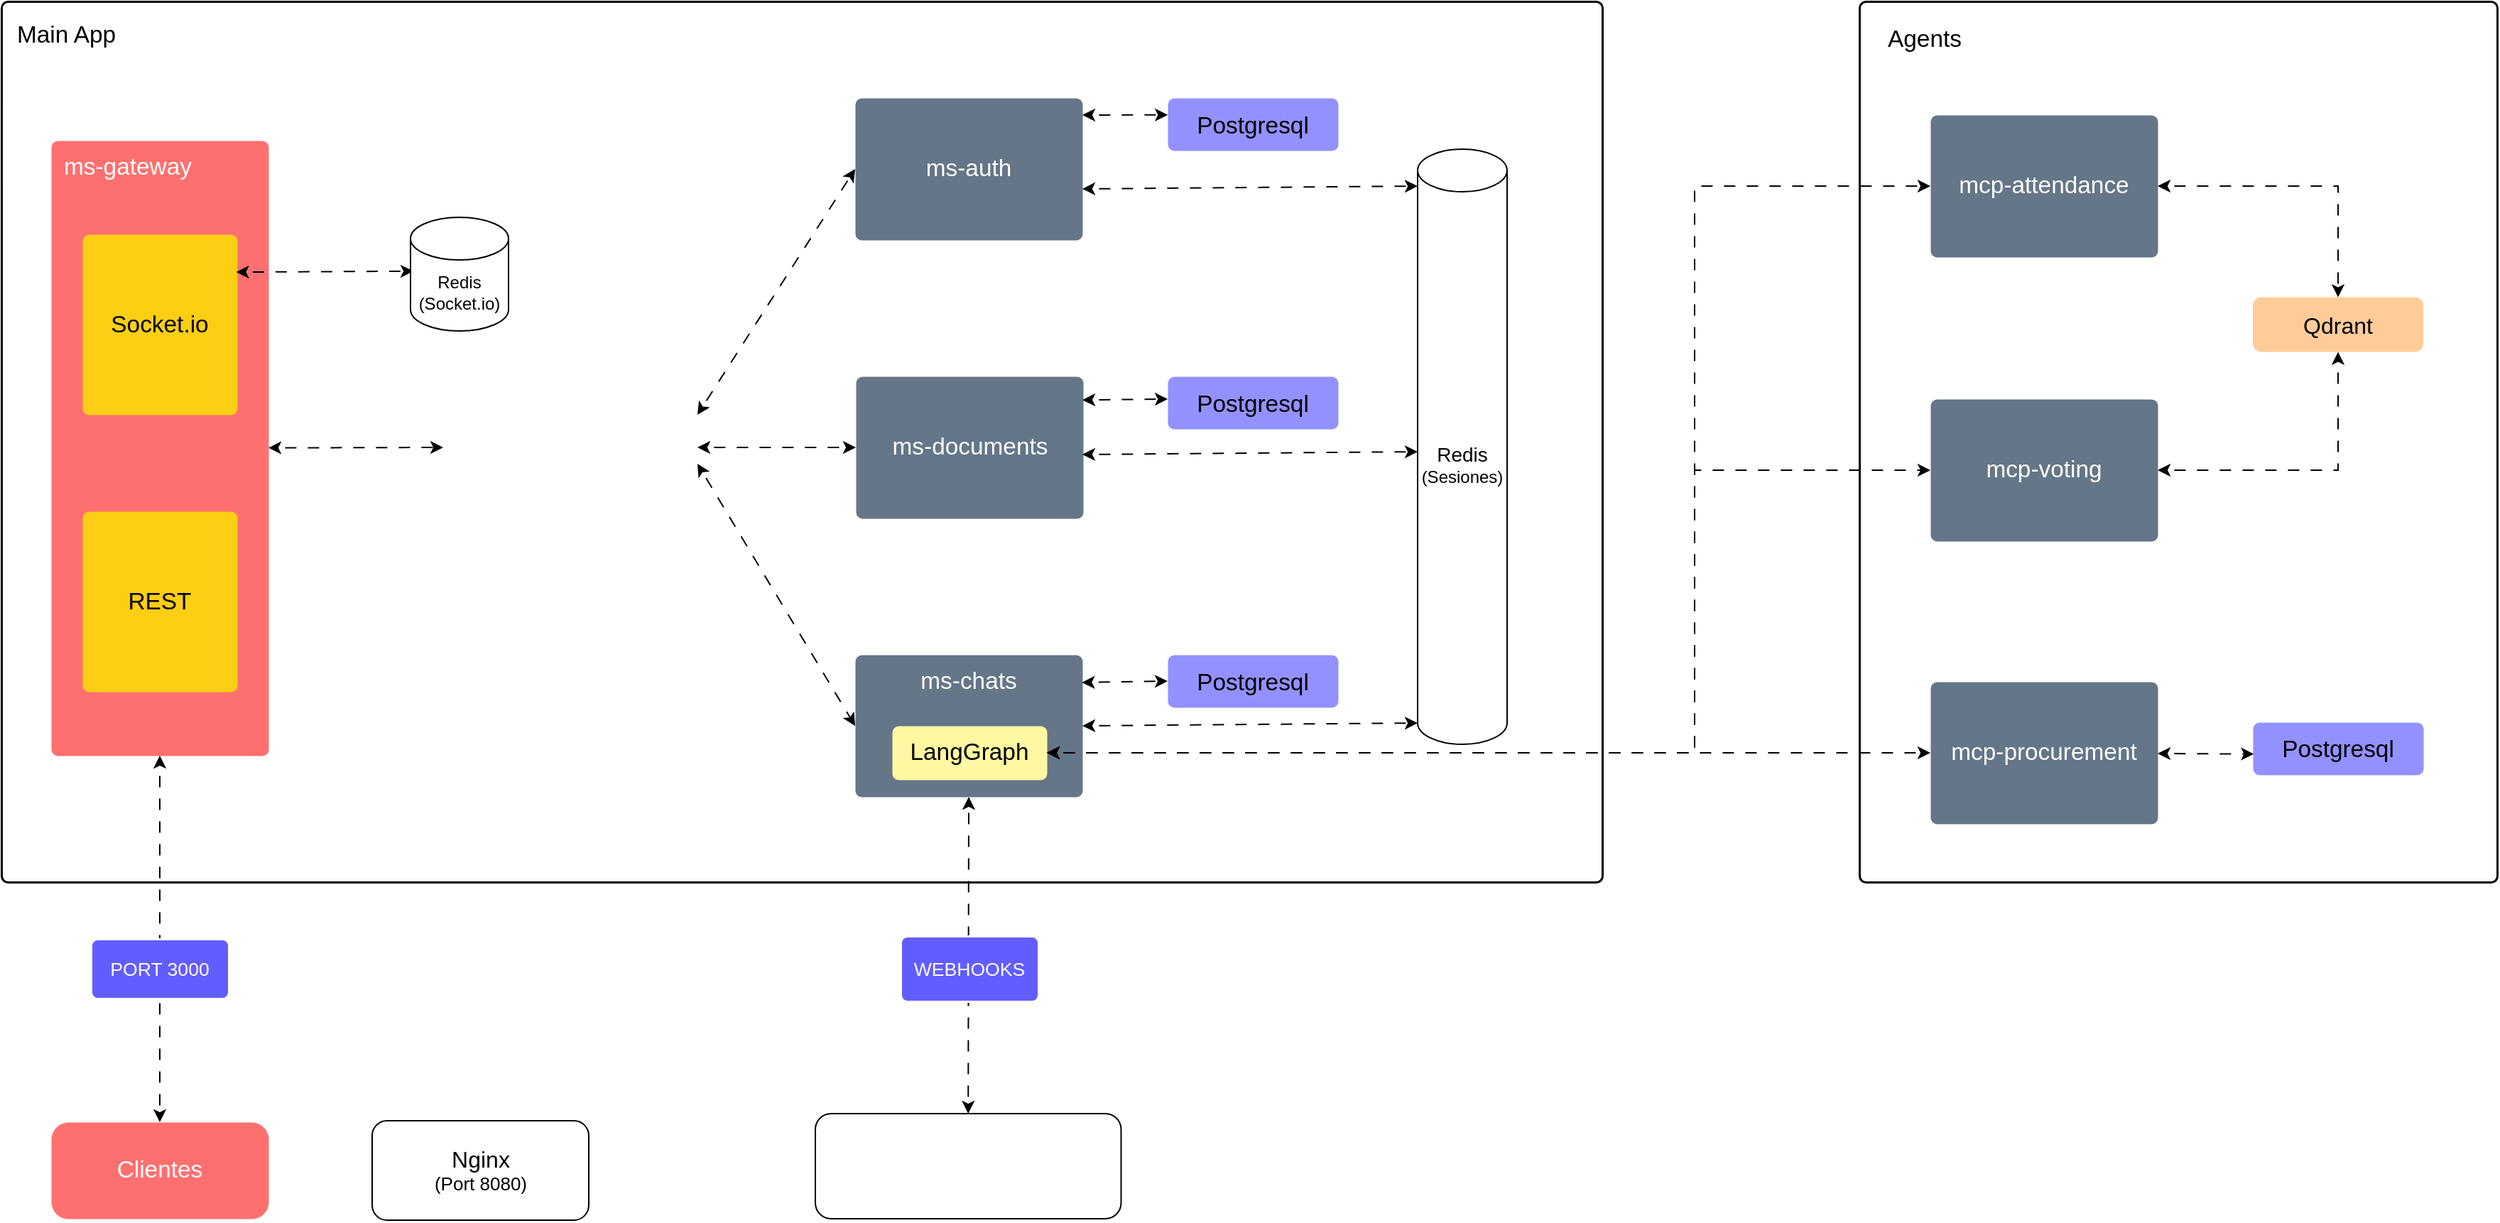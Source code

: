 <mxfile>
    <diagram name="Página-1" id="Vq99Ms_KkJOUKtjacHWf">
        <mxGraphModel dx="2200" dy="797" grid="0" gridSize="10" guides="0" tooltips="1" connect="1" arrows="1" fold="1" page="0" pageScale="1" pageWidth="827" pageHeight="1169" math="0" shadow="0">
            <root>
                <mxCell id="0"/>
                <mxCell id="1" parent="0"/>
                <mxCell id="nUzkdtZB0xW63iCa-Nw7-1" value="" style="html=1;overflow=block;blockSpacing=1;whiteSpace=wrap;fontSize=13;spacing=3.8;strokeOpacity=100;fillOpacity=100;rounded=1;absoluteArcSize=1;arcSize=9;fillColor=none;fixDash=1;strokeWidth=1.5;lucidId=JnLc.ZpfNVHS;container=0;collapsible=0;strokeColor=default;fontStyle=0" parent="1" vertex="1">
                    <mxGeometry x="-800" y="90" width="1127" height="620" as="geometry"/>
                </mxCell>
                <mxCell id="bIOdSwPcDAfTuEVSarzd-9" value="" style="endArrow=classic;startArrow=classic;html=1;rounded=0;exitX=0.5;exitY=0;exitDx=0;exitDy=0;entryX=0.5;entryY=1;entryDx=0;entryDy=0;flowAnimation=1;" parent="1" source="NRNRq8OHyKzjC0IbYxwc-1" target="nUzkdtZB0xW63iCa-Nw7-20" edge="1">
                    <mxGeometry width="50" height="50" relative="1" as="geometry">
                        <mxPoint x="-199" y="530" as="sourcePoint"/>
                        <mxPoint x="-149" y="480" as="targetPoint"/>
                    </mxGeometry>
                </mxCell>
                <mxCell id="bIOdSwPcDAfTuEVSarzd-5" value="" style="endArrow=classic;startArrow=classic;html=1;rounded=0;exitX=0.5;exitY=0;exitDx=0;exitDy=0;entryX=0.5;entryY=1;entryDx=0;entryDy=0;shadow=0;flowAnimation=1;" parent="1" source="nUzkdtZB0xW63iCa-Nw7-3" target="nUzkdtZB0xW63iCa-Nw7-4" edge="1">
                    <mxGeometry width="50" height="50" relative="1" as="geometry">
                        <mxPoint x="-209" y="530" as="sourcePoint"/>
                        <mxPoint x="-159" y="480" as="targetPoint"/>
                    </mxGeometry>
                </mxCell>
                <mxCell id="NRNRq8OHyKzjC0IbYxwc-1" value="" style="rounded=1;whiteSpace=wrap;html=1;fillColor=none;" parent="1" vertex="1">
                    <mxGeometry x="-227" y="873" width="215.25" height="74" as="geometry"/>
                </mxCell>
                <mxCell id="nUzkdtZB0xW63iCa-Nw7-3" value="Clientes" style="html=1;overflow=block;blockSpacing=1;whiteSpace=wrap;fontSize=16.7;fontColor=#ffffff;fontStyle=0;align=center;spacing=9;strokeOpacity=0;fillOpacity=100;rounded=1;absoluteArcSize=1;arcSize=24;fillColor=#fe7070;strokeWidth=1.5;lucidId=RmLct_.-iw2U;strokeColor=default;" parent="1" vertex="1">
                    <mxGeometry x="-765" y="879" width="153" height="68" as="geometry"/>
                </mxCell>
                <mxCell id="nUzkdtZB0xW63iCa-Nw7-4" value="ms-gateway" style="html=1;overflow=block;blockSpacing=1;whiteSpace=wrap;fontSize=16.7;fontColor=#ffffff;fontStyle=0;align=left;spacing=9;verticalAlign=top;strokeOpacity=0;fillOpacity=100;rounded=1;absoluteArcSize=1;arcSize=9;fillColor=#fe7070;strokeWidth=1.5;lucidId=-nLctIyqQpKD;" parent="1" vertex="1">
                    <mxGeometry x="-765" y="188" width="153" height="433" as="geometry"/>
                </mxCell>
                <mxCell id="nUzkdtZB0xW63iCa-Nw7-6" value="PORT 3000" style="html=1;overflow=block;blockSpacing=1;whiteSpace=wrap;fontSize=13.3;fontColor=#ffffff;fontStyle=0;align=center;spacing=9;verticalAlign=middle;strokeColor=#ffffff;strokeOpacity=100;fillOpacity=100;rounded=1;absoluteArcSize=1;arcSize=9;fillColor=#635dff;strokeWidth=1.5;lucidId=1pLclZ~fW~v9;" parent="1" vertex="1">
                    <mxGeometry x="-737" y="750" width="97" height="42" as="geometry"/>
                </mxCell>
                <mxCell id="nUzkdtZB0xW63iCa-Nw7-13" value="" style="html=1;overflow=block;blockSpacing=1;whiteSpace=wrap;shape=image;fontSize=13;spacing=0;strokeColor=none;strokeOpacity=100;rounded=1;absoluteArcSize=1;arcSize=9;strokeWidth=0;image=https://images.lucid.app/images/39a74699-c532-4a9b-a638-7d78ca7f8116/content;imageAspect=0;lucidId=dULcUWT8Teqr;fontStyle=0;clipPath=inset(16% 25.67% 39.33% 27.67%);aspect=fixed;" parent="1" vertex="1">
                    <mxGeometry x="-105" y="884.5" width="53.28" height="51" as="geometry"/>
                </mxCell>
                <mxCell id="nUzkdtZB0xW63iCa-Nw7-18" value="REST" style="html=1;overflow=block;blockSpacing=1;whiteSpace=wrap;fontSize=16.7;fontStyle=0;align=center;spacing=9;strokeOpacity=0;fillOpacity=100;rounded=1;absoluteArcSize=1;arcSize=9;fillColor=#fcce14;strokeWidth=1.5;lucidId=HZ4c7lAVyPyr;" parent="1" vertex="1">
                    <mxGeometry x="-743" y="449" width="109" height="127" as="geometry"/>
                </mxCell>
                <mxCell id="nUzkdtZB0xW63iCa-Nw7-19" value="Socket.io" style="html=1;overflow=block;blockSpacing=1;whiteSpace=wrap;fontSize=16.7;fontStyle=0;align=center;spacing=9;verticalAlign=middle;strokeOpacity=0;fillOpacity=100;rounded=1;absoluteArcSize=1;arcSize=9;fillColor=#fcce14;strokeWidth=1.5;lucidId=x74cnt7NlLuL;" parent="1" vertex="1">
                    <mxGeometry x="-743" y="254" width="109" height="127" as="geometry"/>
                </mxCell>
                <mxCell id="nUzkdtZB0xW63iCa-Nw7-20" value="ms-chats" style="html=1;overflow=block;blockSpacing=1;whiteSpace=wrap;fontSize=16.7;fontColor=#ffffff;fontStyle=0;align=center;spacing=9;verticalAlign=top;strokeOpacity=0;fillOpacity=100;rounded=1;absoluteArcSize=1;arcSize=9;fillColor=#647687;strokeWidth=1.5;lucidId=fALc.GhtOYFA;strokeColor=#314354;" parent="1" vertex="1">
                    <mxGeometry x="-199" y="550" width="160" height="100" as="geometry"/>
                </mxCell>
                <mxCell id="nUzkdtZB0xW63iCa-Nw7-23" value="LangGraph" style="html=1;overflow=block;blockSpacing=1;whiteSpace=wrap;fontSize=16.7;fontStyle=0;align=center;spacing=9;verticalAlign=top;strokeOpacity=0;fillOpacity=100;rounded=1;absoluteArcSize=1;arcSize=9;fillColor=#fff7a1;strokeWidth=1.5;lucidId=Uv5cd.NyrXPX;" parent="1" vertex="1">
                    <mxGeometry x="-173" y="600" width="109" height="38" as="geometry"/>
                </mxCell>
                <mxCell id="nUzkdtZB0xW63iCa-Nw7-29" value="" style="html=1;overflow=block;blockSpacing=1;whiteSpace=wrap;fontSize=13;align=center;spacing=3.8;strokeOpacity=100;fillOpacity=100;rounded=1;absoluteArcSize=1;arcSize=9;fillColor=none;fixDash=1;strokeWidth=1.5;lucidId=v2LcKO9BX8t_;fontStyle=0" parent="1" vertex="1">
                    <mxGeometry x="508" y="90" width="449" height="620" as="geometry"/>
                </mxCell>
                <mxCell id="nUzkdtZB0xW63iCa-Nw7-30" value="Agents" style="html=1;overflow=block;blockSpacing=1;whiteSpace=wrap;fontSize=16.7;fontStyle=0;align=left;spacing=0;verticalAlign=middle;strokeOpacity=100;rounded=1;absoluteArcSize=1;arcSize=9;fillColor=none;strokeWidth=NaN;lucidId=v2Lc4-h5E1sQ;strokeColor=none;" parent="1" vertex="1">
                    <mxGeometry x="528" y="90" width="132" height="53" as="geometry"/>
                </mxCell>
                <mxCell id="nUzkdtZB0xW63iCa-Nw7-56" value="Qdrant" style="rounded=1;whiteSpace=wrap;html=1;fontSize=16;fillColor=#ffcc99;strokeColor=none;fontStyle=0" parent="1" vertex="1">
                    <mxGeometry x="785" y="298.25" width="120" height="38.5" as="geometry"/>
                </mxCell>
                <mxCell id="nUzkdtZB0xW63iCa-Nw7-60" value="&lt;font style=&quot;font-size: 16px;&quot;&gt;Nginx&lt;/font&gt;&lt;div&gt;&lt;div&gt;(Port 8080)&lt;/div&gt;&lt;/div&gt;" style="rounded=1;whiteSpace=wrap;html=1;fontSize=13;fontStyle=0;" parent="1" vertex="1">
                    <mxGeometry x="-539" y="878" width="152.5" height="70" as="geometry"/>
                </mxCell>
                <mxCell id="NRNRq8OHyKzjC0IbYxwc-2" value="" style="shape=image;verticalLabelPosition=bottom;labelBackgroundColor=default;verticalAlign=top;aspect=fixed;imageAspect=0;image=https://upload.wikimedia.org/wikipedia/commons/thumb/8/82/Telegram_logo.svg/2048px-Telegram_logo.svg.png;" parent="1" vertex="1">
                    <mxGeometry x="-185" y="888.25" width="43.5" height="43.5" as="geometry"/>
                </mxCell>
                <mxCell id="nUzkdtZB0xW63iCa-Nw7-2" value="Main App" style="html=1;overflow=block;blockSpacing=1;whiteSpace=wrap;fontSize=16.7;fontStyle=0;align=left;spacing=0;strokeOpacity=100;rounded=1;absoluteArcSize=1;arcSize=9;fillColor=none;strokeWidth=NaN;lucidId=2wLcyC94Hy3G;strokeColor=none;" parent="1" vertex="1">
                    <mxGeometry x="-789" y="90" width="131" height="48.53" as="geometry"/>
                </mxCell>
                <mxCell id="nUzkdtZB0xW63iCa-Nw7-17" value="Postgresql" style="html=1;overflow=block;blockSpacing=1;whiteSpace=wrap;fontSize=16.7;fontStyle=0;align=center;spacing=9;strokeOpacity=0;fillOpacity=100;rounded=1;absoluteArcSize=1;arcSize=9;fillColor=#9391ff;strokeWidth=1.5;lucidId=wK5c~Pdr7-m1;" parent="1" vertex="1">
                    <mxGeometry x="21" y="550" width="120" height="37" as="geometry"/>
                </mxCell>
                <mxCell id="nUzkdtZB0xW63iCa-Nw7-26" value="Postgresql" style="html=1;overflow=block;blockSpacing=1;whiteSpace=wrap;fontSize=16.7;fontStyle=0;align=center;spacing=9;strokeOpacity=0;fillOpacity=100;rounded=1;absoluteArcSize=1;arcSize=9;fillColor=#9391ff;strokeWidth=1.5;lucidId=7Q5c18RX_lc8;" parent="1" vertex="1">
                    <mxGeometry x="21" y="158" width="120" height="37" as="geometry"/>
                </mxCell>
                <mxCell id="nUzkdtZB0xW63iCa-Nw7-11" value="ms-auth" style="html=1;overflow=block;blockSpacing=1;whiteSpace=wrap;fontSize=16.7;fontColor=#ffffff;fontStyle=0;align=center;spacing=9;verticalAlign=middle;strokeOpacity=0;fillOpacity=100;rounded=1;absoluteArcSize=1;arcSize=9;fillColor=#647687;strokeWidth=1.5;lucidId=zFLcMGYKQzSj;strokeColor=#314354;" parent="1" vertex="1">
                    <mxGeometry x="-199" y="158" width="160" height="100" as="geometry"/>
                </mxCell>
                <mxCell id="aWs9ds0aOqHGxszM1Bms-2" value="ms-documents" style="html=1;overflow=block;blockSpacing=1;whiteSpace=wrap;fontSize=16.7;fontColor=#ffffff;fontStyle=0;align=center;spacing=9;verticalAlign=middle;strokeOpacity=0;fillOpacity=100;rounded=1;absoluteArcSize=1;arcSize=9;fillColor=#647687;strokeWidth=1.5;lucidId=zFLcMGYKQzSj;strokeColor=#314354;" parent="1" vertex="1">
                    <mxGeometry x="-198.5" y="354" width="160" height="100" as="geometry"/>
                </mxCell>
                <mxCell id="aWs9ds0aOqHGxszM1Bms-6" value="Postgresql" style="html=1;overflow=block;blockSpacing=1;whiteSpace=wrap;fontSize=16.7;fontStyle=0;align=center;spacing=9;strokeOpacity=0;fillOpacity=100;rounded=1;absoluteArcSize=1;arcSize=9;fillColor=#9391ff;strokeWidth=1.5;lucidId=7Q5c18RX_lc8;" parent="1" vertex="1">
                    <mxGeometry x="21" y="354" width="120" height="37" as="geometry"/>
                </mxCell>
                <mxCell id="nUzkdtZB0xW63iCa-Nw7-9" value="" style="html=1;overflow=block;blockSpacing=1;whiteSpace=wrap;shape=image;fontSize=13;spacing=0;strokeColor=none;strokeOpacity=0;rounded=1;absoluteArcSize=1;arcSize=9;strokeWidth=0;image=https://images.lucid.app/images/ae4e89b2-02f5-4e97-ba42-690f64125aed/content;imageAspect=0;lucidId=~rLc3KaBmfgj;fontStyle=0" parent="1" vertex="1">
                    <mxGeometry x="-489" y="381" width="179" height="46" as="geometry"/>
                </mxCell>
                <mxCell id="bIOdSwPcDAfTuEVSarzd-4" value="" style="endArrow=classic;startArrow=classic;html=1;rounded=0;entryX=0;entryY=0.5;entryDx=0;entryDy=0;flowAnimation=1;" parent="1" source="nUzkdtZB0xW63iCa-Nw7-4" target="nUzkdtZB0xW63iCa-Nw7-9" edge="1">
                    <mxGeometry width="50" height="50" relative="1" as="geometry">
                        <mxPoint x="-599" y="410" as="sourcePoint"/>
                        <mxPoint x="-549" y="360" as="targetPoint"/>
                    </mxGeometry>
                </mxCell>
                <mxCell id="bIOdSwPcDAfTuEVSarzd-6" value="" style="endArrow=classic;startArrow=classic;html=1;rounded=0;entryX=0;entryY=0.5;entryDx=0;entryDy=0;exitX=1;exitY=0;exitDx=0;exitDy=0;flowAnimation=1;" parent="1" source="nUzkdtZB0xW63iCa-Nw7-9" target="nUzkdtZB0xW63iCa-Nw7-11" edge="1">
                    <mxGeometry width="50" height="50" relative="1" as="geometry">
                        <mxPoint x="-309" y="400" as="sourcePoint"/>
                        <mxPoint x="-259" y="350" as="targetPoint"/>
                    </mxGeometry>
                </mxCell>
                <mxCell id="bIOdSwPcDAfTuEVSarzd-7" value="" style="endArrow=classic;startArrow=classic;html=1;rounded=0;entryX=0;entryY=0.5;entryDx=0;entryDy=0;exitX=1;exitY=0.5;exitDx=0;exitDy=0;flowAnimation=1;" parent="1" source="nUzkdtZB0xW63iCa-Nw7-9" target="aWs9ds0aOqHGxszM1Bms-2" edge="1">
                    <mxGeometry width="50" height="50" relative="1" as="geometry">
                        <mxPoint x="-239" y="546" as="sourcePoint"/>
                        <mxPoint x="-128" y="380" as="targetPoint"/>
                    </mxGeometry>
                </mxCell>
                <mxCell id="bIOdSwPcDAfTuEVSarzd-8" value="" style="endArrow=classic;startArrow=classic;html=1;rounded=0;entryX=0;entryY=0.5;entryDx=0;entryDy=0;exitX=1;exitY=0.75;exitDx=0;exitDy=0;flowAnimation=1;" parent="1" source="nUzkdtZB0xW63iCa-Nw7-9" target="nUzkdtZB0xW63iCa-Nw7-20" edge="1">
                    <mxGeometry width="50" height="50" relative="1" as="geometry">
                        <mxPoint x="-179" y="520" as="sourcePoint"/>
                        <mxPoint x="-67" y="520" as="targetPoint"/>
                    </mxGeometry>
                </mxCell>
                <mxCell id="bIOdSwPcDAfTuEVSarzd-10" value="" style="endArrow=classic;startArrow=classic;html=1;rounded=0;entryX=0;entryY=0.5;entryDx=0;entryDy=0;flowAnimation=1;exitX=0.998;exitY=0.195;exitDx=0;exitDy=0;exitPerimeter=0;" parent="1" source="nUzkdtZB0xW63iCa-Nw7-20" target="nUzkdtZB0xW63iCa-Nw7-17" edge="1">
                    <mxGeometry width="50" height="50" relative="1" as="geometry">
                        <mxPoint x="-49" y="580" as="sourcePoint"/>
                        <mxPoint x="1" y="530" as="targetPoint"/>
                    </mxGeometry>
                </mxCell>
                <mxCell id="bIOdSwPcDAfTuEVSarzd-12" value="" style="endArrow=classic;startArrow=classic;html=1;rounded=0;entryX=0.001;entryY=0.431;entryDx=0;entryDy=0;exitX=0.997;exitY=0.166;exitDx=0;exitDy=0;flowAnimation=1;exitPerimeter=0;entryPerimeter=0;" parent="1" source="aWs9ds0aOqHGxszM1Bms-2" target="aWs9ds0aOqHGxszM1Bms-6" edge="1">
                    <mxGeometry width="50" height="50" relative="1" as="geometry">
                        <mxPoint x="11" y="640" as="sourcePoint"/>
                        <mxPoint x="81" y="640" as="targetPoint"/>
                    </mxGeometry>
                </mxCell>
                <mxCell id="bIOdSwPcDAfTuEVSarzd-14" value="" style="endArrow=classic;startArrow=classic;html=1;rounded=0;entryX=0.001;entryY=0.321;entryDx=0;entryDy=0;exitX=1;exitY=0.12;exitDx=0;exitDy=0;flowAnimation=1;exitPerimeter=0;entryPerimeter=0;" parent="1" source="nUzkdtZB0xW63iCa-Nw7-11" target="nUzkdtZB0xW63iCa-Nw7-26" edge="1">
                    <mxGeometry width="50" height="50" relative="1" as="geometry">
                        <mxPoint x="-46" y="189" as="sourcePoint"/>
                        <mxPoint x="14" y="188" as="targetPoint"/>
                    </mxGeometry>
                </mxCell>
                <mxCell id="nUzkdtZB0xW63iCa-Nw7-15" value="WEBHOOKS" style="html=1;overflow=block;blockSpacing=1;whiteSpace=wrap;fontSize=13.3;fontColor=#ffffff;fontStyle=0;align=center;spacing=9;verticalAlign=middle;strokeColor=#ffffff;strokeOpacity=100;fillOpacity=100;rounded=1;absoluteArcSize=1;arcSize=9;fillColor=#635dff;strokeWidth=1.5;lucidId=jc5cG-lgkJSh;" parent="1" vertex="1">
                    <mxGeometry x="-167" y="748" width="97" height="46" as="geometry"/>
                </mxCell>
                <mxCell id="bIOdSwPcDAfTuEVSarzd-16" value="Postgresql" style="html=1;overflow=block;blockSpacing=1;whiteSpace=wrap;fontSize=16.7;fontStyle=0;align=center;spacing=9;strokeOpacity=0;fillOpacity=100;rounded=1;absoluteArcSize=1;arcSize=9;fillColor=#9391ff;strokeWidth=1.5;lucidId=wK5c~Pdr7-m1;" parent="1" vertex="1">
                    <mxGeometry x="785" y="597.5" width="120" height="37" as="geometry"/>
                </mxCell>
                <mxCell id="bIOdSwPcDAfTuEVSarzd-18" value="mcp-procurement" style="html=1;overflow=block;blockSpacing=1;whiteSpace=wrap;fontSize=16.7;fontColor=#ffffff;fontStyle=0;align=center;spacing=9;verticalAlign=middle;strokeOpacity=0;fillOpacity=100;rounded=1;absoluteArcSize=1;arcSize=9;fillColor=#647687;strokeWidth=1.5;lucidId=zFLcMGYKQzSj;strokeColor=#314354;" parent="1" vertex="1">
                    <mxGeometry x="558" y="569" width="160" height="100" as="geometry"/>
                </mxCell>
                <mxCell id="bIOdSwPcDAfTuEVSarzd-19" value="mcp-voting" style="html=1;overflow=block;blockSpacing=1;whiteSpace=wrap;fontSize=16.7;fontColor=#ffffff;fontStyle=0;align=center;spacing=9;verticalAlign=middle;strokeOpacity=0;fillOpacity=100;rounded=1;absoluteArcSize=1;arcSize=9;fillColor=#647687;strokeWidth=1.5;lucidId=zFLcMGYKQzSj;strokeColor=#314354;" parent="1" vertex="1">
                    <mxGeometry x="558" y="370" width="160" height="100" as="geometry"/>
                </mxCell>
                <mxCell id="bIOdSwPcDAfTuEVSarzd-20" value="mcp-attendance" style="html=1;overflow=block;blockSpacing=1;whiteSpace=wrap;fontSize=16.7;fontColor=#ffffff;fontStyle=0;align=center;spacing=9;verticalAlign=middle;strokeOpacity=0;fillOpacity=100;rounded=1;absoluteArcSize=1;arcSize=9;fillColor=#647687;strokeWidth=1.5;lucidId=zFLcMGYKQzSj;strokeColor=#314354;" parent="1" vertex="1">
                    <mxGeometry x="558" y="170" width="160" height="100" as="geometry"/>
                </mxCell>
                <mxCell id="bIOdSwPcDAfTuEVSarzd-22" value="" style="endArrow=classic;startArrow=classic;html=1;rounded=0;exitX=1;exitY=0.5;exitDx=0;exitDy=0;edgeStyle=elbowEdgeStyle;flowAnimation=1;" parent="1" source="nUzkdtZB0xW63iCa-Nw7-23" target="bIOdSwPcDAfTuEVSarzd-20" edge="1">
                    <mxGeometry width="50" height="50" relative="1" as="geometry">
                        <mxPoint x="241" y="640" as="sourcePoint"/>
                        <mxPoint x="291" y="590" as="targetPoint"/>
                        <Array as="points">
                            <mxPoint x="392" y="420"/>
                        </Array>
                    </mxGeometry>
                </mxCell>
                <mxCell id="bIOdSwPcDAfTuEVSarzd-23" value="" style="endArrow=classic;startArrow=classic;html=1;rounded=0;edgeStyle=elbowEdgeStyle;flowAnimation=1;entryX=0;entryY=0.5;entryDx=0;entryDy=0;exitX=1;exitY=0.5;exitDx=0;exitDy=0;" parent="1" source="nUzkdtZB0xW63iCa-Nw7-23" target="bIOdSwPcDAfTuEVSarzd-19" edge="1">
                    <mxGeometry width="50" height="50" relative="1" as="geometry">
                        <mxPoint x="-59" y="620" as="sourcePoint"/>
                        <mxPoint x="816" y="590" as="targetPoint"/>
                        <Array as="points">
                            <mxPoint x="392" y="523"/>
                        </Array>
                    </mxGeometry>
                </mxCell>
                <mxCell id="bIOdSwPcDAfTuEVSarzd-24" value="" style="endArrow=classic;startArrow=classic;html=1;rounded=0;edgeStyle=elbowEdgeStyle;flowAnimation=1;entryX=0;entryY=0.5;entryDx=0;entryDy=0;exitX=1;exitY=0.5;exitDx=0;exitDy=0;" parent="1" source="nUzkdtZB0xW63iCa-Nw7-23" target="bIOdSwPcDAfTuEVSarzd-18" edge="1">
                    <mxGeometry width="50" height="50" relative="1" as="geometry">
                        <mxPoint x="291" y="770" as="sourcePoint"/>
                        <mxPoint x="916" y="460" as="targetPoint"/>
                        <Array as="points"/>
                    </mxGeometry>
                </mxCell>
                <mxCell id="bIOdSwPcDAfTuEVSarzd-25" value="" style="endArrow=classic;startArrow=classic;html=1;rounded=0;edgeStyle=orthogonalEdgeStyle;flowAnimation=1;exitX=1;exitY=0.5;exitDx=0;exitDy=0;entryX=0.5;entryY=0;entryDx=0;entryDy=0;" parent="1" source="bIOdSwPcDAfTuEVSarzd-20" target="nUzkdtZB0xW63iCa-Nw7-56" edge="1">
                    <mxGeometry width="50" height="50" relative="1" as="geometry">
                        <mxPoint x="508" y="649" as="sourcePoint"/>
                        <mxPoint x="1013" y="450" as="targetPoint"/>
                    </mxGeometry>
                </mxCell>
                <mxCell id="bIOdSwPcDAfTuEVSarzd-26" value="" style="endArrow=classic;startArrow=classic;html=1;rounded=0;edgeStyle=orthogonalEdgeStyle;flowAnimation=1;exitX=1;exitY=0.5;exitDx=0;exitDy=0;" parent="1" source="bIOdSwPcDAfTuEVSarzd-19" target="nUzkdtZB0xW63iCa-Nw7-56" edge="1">
                    <mxGeometry width="50" height="50" relative="1" as="geometry">
                        <mxPoint x="838" y="370" as="sourcePoint"/>
                        <mxPoint x="965" y="448" as="targetPoint"/>
                    </mxGeometry>
                </mxCell>
                <mxCell id="bIOdSwPcDAfTuEVSarzd-28" value="" style="endArrow=classic;startArrow=classic;html=1;rounded=0;entryX=0.006;entryY=0.604;entryDx=0;entryDy=0;exitX=0.997;exitY=0.166;exitDx=0;exitDy=0;flowAnimation=1;exitPerimeter=0;entryPerimeter=0;" parent="1" target="bIOdSwPcDAfTuEVSarzd-16" edge="1">
                    <mxGeometry width="50" height="50" relative="1" as="geometry">
                        <mxPoint x="718" y="619.5" as="sourcePoint"/>
                        <mxPoint x="778" y="618.5" as="targetPoint"/>
                    </mxGeometry>
                </mxCell>
                <mxCell id="cj-kGrgWkI4Yo82dyLf_-1" value="&lt;font style=&quot;font-size: 14px;&quot;&gt;Redis&lt;/font&gt;&lt;div&gt;&lt;font&gt;(Sesiones)&lt;/font&gt;&lt;/div&gt;" style="shape=cylinder3;whiteSpace=wrap;html=1;boundedLbl=1;backgroundOutline=1;size=15;" parent="1" vertex="1">
                    <mxGeometry x="197" y="194" width="63" height="419" as="geometry"/>
                </mxCell>
                <mxCell id="cj-kGrgWkI4Yo82dyLf_-2" value="" style="endArrow=classic;startArrow=classic;html=1;rounded=0;entryX=0;entryY=1;entryDx=0;entryDy=-15;entryPerimeter=0;exitX=1;exitY=0.5;exitDx=0;exitDy=0;flowAnimation=1;" parent="1" source="nUzkdtZB0xW63iCa-Nw7-20" target="cj-kGrgWkI4Yo82dyLf_-1" edge="1">
                    <mxGeometry width="50" height="50" relative="1" as="geometry">
                        <mxPoint x="-41" y="601" as="sourcePoint"/>
                        <mxPoint x="197" y="597" as="targetPoint"/>
                    </mxGeometry>
                </mxCell>
                <mxCell id="cj-kGrgWkI4Yo82dyLf_-3" value="" style="endArrow=classic;startArrow=classic;html=1;rounded=0;entryX=0;entryY=1;entryDx=0;entryDy=-15;entryPerimeter=0;exitX=1;exitY=0.5;exitDx=0;exitDy=0;flowAnimation=1;" parent="1" edge="1">
                    <mxGeometry width="50" height="50" relative="1" as="geometry">
                        <mxPoint x="-39" y="409" as="sourcePoint"/>
                        <mxPoint x="197" y="407" as="targetPoint"/>
                    </mxGeometry>
                </mxCell>
                <mxCell id="cj-kGrgWkI4Yo82dyLf_-4" value="" style="endArrow=classic;startArrow=classic;html=1;rounded=0;entryX=0;entryY=1;entryDx=0;entryDy=-15;entryPerimeter=0;exitX=1;exitY=0.5;exitDx=0;exitDy=0;flowAnimation=1;" parent="1" edge="1">
                    <mxGeometry width="50" height="50" relative="1" as="geometry">
                        <mxPoint x="-39" y="222" as="sourcePoint"/>
                        <mxPoint x="197" y="220" as="targetPoint"/>
                    </mxGeometry>
                </mxCell>
                <mxCell id="cj-kGrgWkI4Yo82dyLf_-5" value="" style="endArrow=classic;startArrow=classic;html=1;rounded=0;entryX=0.029;entryY=0.474;entryDx=0;entryDy=0;flowAnimation=1;exitX=0.993;exitY=0.209;exitDx=0;exitDy=0;exitPerimeter=0;entryPerimeter=0;" parent="1" source="nUzkdtZB0xW63iCa-Nw7-19" target="cj-kGrgWkI4Yo82dyLf_-6" edge="1">
                    <mxGeometry width="50" height="50" relative="1" as="geometry">
                        <mxPoint x="-635" y="281" as="sourcePoint"/>
                        <mxPoint x="-512" y="281" as="targetPoint"/>
                    </mxGeometry>
                </mxCell>
                <mxCell id="cj-kGrgWkI4Yo82dyLf_-6" value="Redis&lt;div&gt;(Socket.io)&lt;/div&gt;" style="shape=cylinder3;whiteSpace=wrap;html=1;boundedLbl=1;backgroundOutline=1;size=15;" parent="1" vertex="1">
                    <mxGeometry x="-512" y="242" width="69" height="80" as="geometry"/>
                </mxCell>
            </root>
        </mxGraphModel>
    </diagram>
</mxfile>